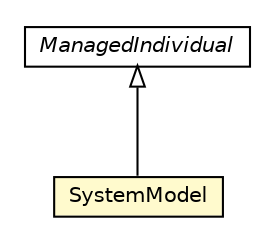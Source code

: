 #!/usr/local/bin/dot
#
# Class diagram 
# Generated by UMLGraph version R5_6-24-gf6e263 (http://www.umlgraph.org/)
#

digraph G {
	edge [fontname="Helvetica",fontsize=10,labelfontname="Helvetica",labelfontsize=10];
	node [fontname="Helvetica",fontsize=10,shape=plaintext];
	nodesep=0.25;
	ranksep=0.5;
	// org.universAAL.middleware.owl.ManagedIndividual
	c8177245 [label=<<table title="org.universAAL.middleware.owl.ManagedIndividual" border="0" cellborder="1" cellspacing="0" cellpadding="2" port="p" href="../../middleware/owl/ManagedIndividual.html">
		<tr><td><table border="0" cellspacing="0" cellpadding="1">
<tr><td align="center" balign="center"><font face="Helvetica-Oblique"> ManagedIndividual </font></td></tr>
		</table></td></tr>
		</table>>, URL="../../middleware/owl/ManagedIndividual.html", fontname="Helvetica", fontcolor="black", fontsize=10.0];
	// org.universAAL.ontology.X73.SystemModel
	c8178111 [label=<<table title="org.universAAL.ontology.X73.SystemModel" border="0" cellborder="1" cellspacing="0" cellpadding="2" port="p" bgcolor="lemonChiffon" href="./SystemModel.html">
		<tr><td><table border="0" cellspacing="0" cellpadding="1">
<tr><td align="center" balign="center"> SystemModel </td></tr>
		</table></td></tr>
		</table>>, URL="./SystemModel.html", fontname="Helvetica", fontcolor="black", fontsize=10.0];
	//org.universAAL.ontology.X73.SystemModel extends org.universAAL.middleware.owl.ManagedIndividual
	c8177245:p -> c8178111:p [dir=back,arrowtail=empty];
}


